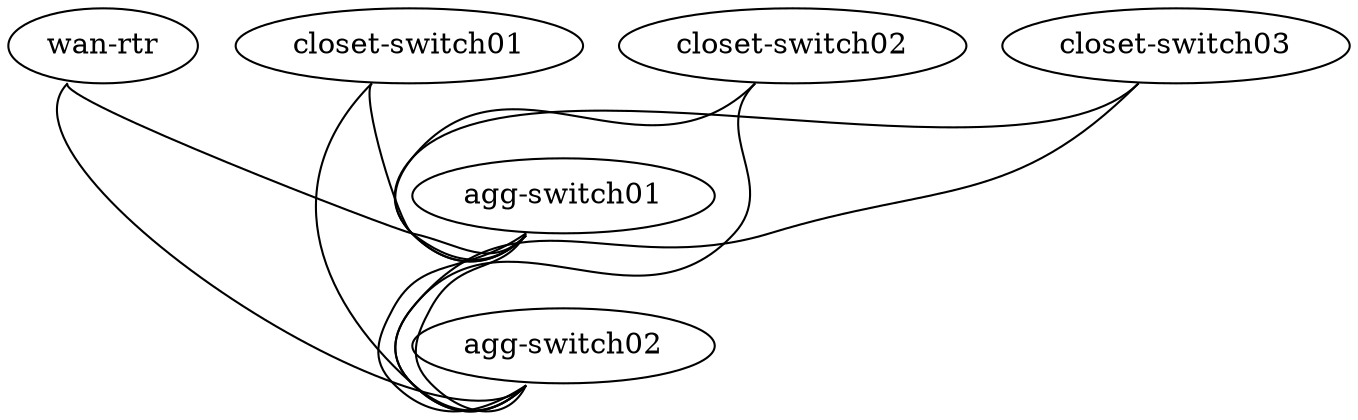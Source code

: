 graph training {
 "agg-switch01" [function="leaf" os="CumulusCommunity/cumulus-vx" version="3.7.2" memory="768" config="./helper_scripts/extra_switch_config.sh" mgmt_ip="192.168.200.1"]
 "agg-switch02" [function="leaf" os="CumulusCommunity/cumulus-vx" version="3.7.2" memory="768" config="./helper_scripts/extra_switch_config.sh" mgmt_ip="192.168.200.2"]
 "wan-rtr" [function="leaf" os="CumulusCommunity/cumulus-vx" version="3.7.2" memory="768" config="./helper_scripts/extra_switch_config.sh" mgmt_ip="192.168.200.10"]
 "closet-switch01" [function="leaf" os="CumulusCommunity/cumulus-vx" version="3.7.2" memory="768" config="./helper_scripts/extra_switch_config.sh" mgmt_ip="192.168.200.11"]
 "closet-switch02" [function="leaf" os="CumulusCommunity/cumulus-vx" version="3.7.2" memory="768" config="./helper_scripts/extra_switch_config.sh" mgmt_ip="192.168.200.12"]
 "closet-switch03" [function="leaf" os="CumulusCommunity/cumulus-vx" version="3.7.2" memory="768" config="./helper_scripts/extra_switch_config.sh" mgmt_ip="192.168.200.13"]

 "wan-rtr":"swp40" -- "agg-switch01":"swp40"
 "wan-rtr":"swp41" -- "agg-switch02":"swp40"
 "agg-switch01":"swp1" -- "agg-switch02":"swp1"
 "agg-switch01":"swp2" -- "agg-switch02":"swp2"
 "closet-switch01":"swp11" -- "agg-switch01":"swp11"
 "closet-switch01":"swp12" -- "agg-switch02":"swp11"
 "closet-switch02":"swp21" -- "agg-switch01":"swp22"
 "closet-switch02":"swp22" -- "agg-switch02":"swp22"
 "closet-switch03":"swp31" -- "agg-switch01":"swp33"
 "closet-switch03":"swp32" -- "agg-switch02":"swp33"

 }
